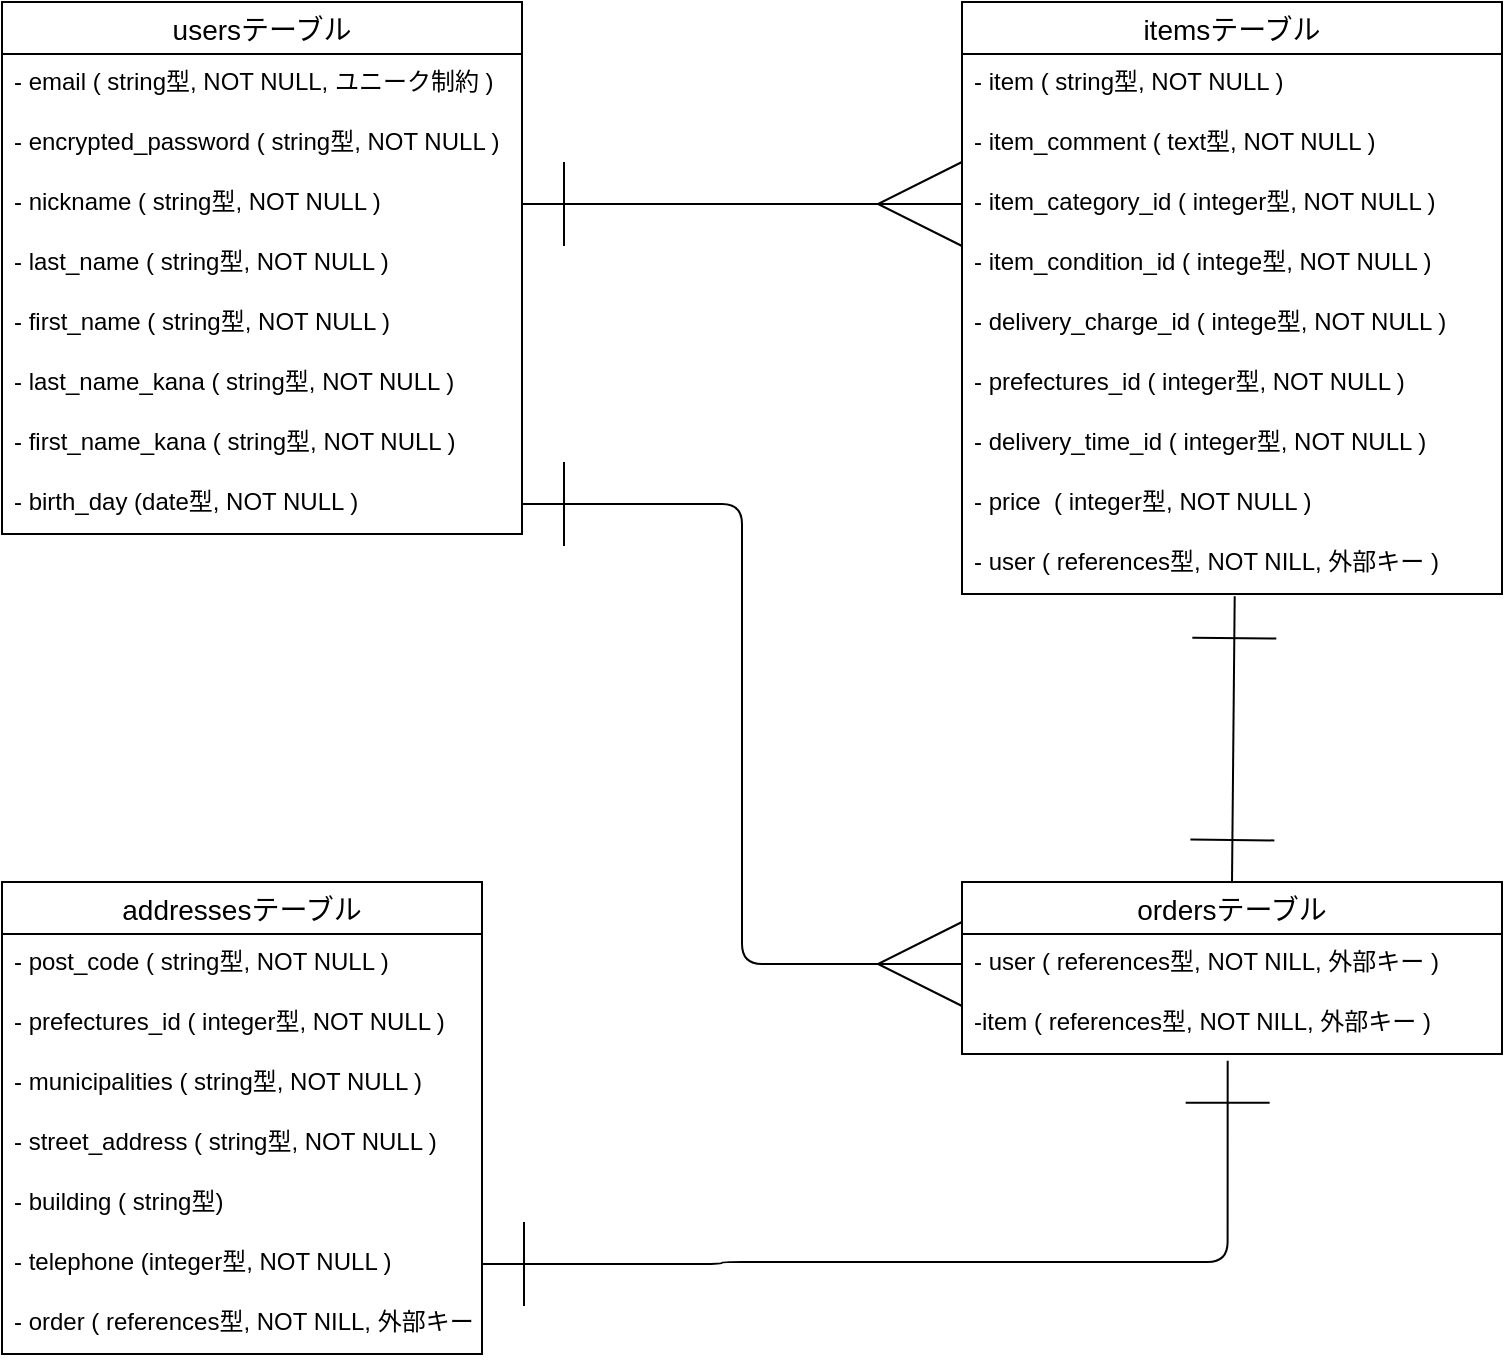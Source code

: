<mxfile>
    <diagram id="GKU--FLQpRv6qIJC1tC3" name="ページ1">
        <mxGraphModel dx="1008" dy="719" grid="1" gridSize="10" guides="1" tooltips="1" connect="1" arrows="1" fold="1" page="1" pageScale="1" pageWidth="827" pageHeight="1169" math="0" shadow="0">
            <root>
                <mxCell id="0"/>
                <mxCell id="1" parent="0"/>
                <mxCell id="_oARF5Gy3wuwWYenufbS-1" value="usersテーブル" style="swimlane;fontStyle=0;childLayout=stackLayout;horizontal=1;startSize=26;horizontalStack=0;resizeParent=1;resizeParentMax=0;resizeLast=0;collapsible=1;marginBottom=0;align=center;fontSize=14;" vertex="1" parent="1">
                    <mxGeometry x="40" y="40" width="260" height="266" as="geometry">
                        <mxRectangle x="60" y="40" width="70" height="30" as="alternateBounds"/>
                    </mxGeometry>
                </mxCell>
                <mxCell id="_oARF5Gy3wuwWYenufbS-3" value="- email ( string型, NOT NULL, ユニーク制約 )" style="text;strokeColor=none;fillColor=none;spacingLeft=4;spacingRight=4;overflow=hidden;rotatable=0;points=[[0,0.5],[1,0.5]];portConstraint=eastwest;fontSize=12;" vertex="1" parent="_oARF5Gy3wuwWYenufbS-1">
                    <mxGeometry y="26" width="260" height="30" as="geometry"/>
                </mxCell>
                <mxCell id="_oARF5Gy3wuwWYenufbS-8" value="- encrypted_password ( string型, NOT NULL )" style="text;strokeColor=none;fillColor=none;spacingLeft=4;spacingRight=4;overflow=hidden;rotatable=0;points=[[0,0.5],[1,0.5]];portConstraint=eastwest;fontSize=12;" vertex="1" parent="_oARF5Gy3wuwWYenufbS-1">
                    <mxGeometry y="56" width="260" height="30" as="geometry"/>
                </mxCell>
                <mxCell id="_oARF5Gy3wuwWYenufbS-2" value="- nickname ( string型, NOT NULL )" style="text;strokeColor=none;fillColor=none;spacingLeft=4;spacingRight=4;overflow=hidden;rotatable=0;points=[[0,0.5],[1,0.5]];portConstraint=eastwest;fontSize=12;" vertex="1" parent="_oARF5Gy3wuwWYenufbS-1">
                    <mxGeometry y="86" width="260" height="30" as="geometry"/>
                </mxCell>
                <mxCell id="_oARF5Gy3wuwWYenufbS-6" value="- last_name ( string型, NOT NULL )" style="text;strokeColor=none;fillColor=none;spacingLeft=4;spacingRight=4;overflow=hidden;rotatable=0;points=[[0,0.5],[1,0.5]];portConstraint=eastwest;fontSize=12;" vertex="1" parent="_oARF5Gy3wuwWYenufbS-1">
                    <mxGeometry y="116" width="260" height="30" as="geometry"/>
                </mxCell>
                <mxCell id="_oARF5Gy3wuwWYenufbS-7" value="- first_name ( string型, NOT NULL )" style="text;strokeColor=none;fillColor=none;spacingLeft=4;spacingRight=4;overflow=hidden;rotatable=0;points=[[0,0.5],[1,0.5]];portConstraint=eastwest;fontSize=12;" vertex="1" parent="_oARF5Gy3wuwWYenufbS-1">
                    <mxGeometry y="146" width="260" height="30" as="geometry"/>
                </mxCell>
                <mxCell id="_oARF5Gy3wuwWYenufbS-9" value="- last_name_kana ( string型, NOT NULL )" style="text;strokeColor=none;fillColor=none;spacingLeft=4;spacingRight=4;overflow=hidden;rotatable=0;points=[[0,0.5],[1,0.5]];portConstraint=eastwest;fontSize=12;" vertex="1" parent="_oARF5Gy3wuwWYenufbS-1">
                    <mxGeometry y="176" width="260" height="30" as="geometry"/>
                </mxCell>
                <mxCell id="_oARF5Gy3wuwWYenufbS-12" value="- first_name_kana ( string型, NOT NULL )" style="text;strokeColor=none;fillColor=none;spacingLeft=4;spacingRight=4;overflow=hidden;rotatable=0;points=[[0,0.5],[1,0.5]];portConstraint=eastwest;fontSize=12;" vertex="1" parent="_oARF5Gy3wuwWYenufbS-1">
                    <mxGeometry y="206" width="260" height="30" as="geometry"/>
                </mxCell>
                <mxCell id="_oARF5Gy3wuwWYenufbS-4" value="- birth_day (date型, NOT NULL )" style="text;strokeColor=none;fillColor=none;spacingLeft=4;spacingRight=4;overflow=hidden;rotatable=0;points=[[0,0.5],[1,0.5]];portConstraint=eastwest;fontSize=12;" vertex="1" parent="_oARF5Gy3wuwWYenufbS-1">
                    <mxGeometry y="236" width="260" height="30" as="geometry"/>
                </mxCell>
                <mxCell id="_oARF5Gy3wuwWYenufbS-13" value="itemsテーブル" style="swimlane;fontStyle=0;childLayout=stackLayout;horizontal=1;startSize=26;horizontalStack=0;resizeParent=1;resizeParentMax=0;resizeLast=0;collapsible=1;marginBottom=0;align=center;fontSize=14;" vertex="1" parent="1">
                    <mxGeometry x="520" y="40" width="270" height="296" as="geometry"/>
                </mxCell>
                <mxCell id="_oARF5Gy3wuwWYenufbS-18" value="- item ( string型, NOT NULL )" style="text;strokeColor=none;fillColor=none;spacingLeft=4;spacingRight=4;overflow=hidden;rotatable=0;points=[[0,0.5],[1,0.5]];portConstraint=eastwest;fontSize=12;" vertex="1" parent="_oARF5Gy3wuwWYenufbS-13">
                    <mxGeometry y="26" width="270" height="30" as="geometry"/>
                </mxCell>
                <mxCell id="_oARF5Gy3wuwWYenufbS-21" value="- item_comment ( text型, NOT NULL )" style="text;strokeColor=none;fillColor=none;spacingLeft=4;spacingRight=4;overflow=hidden;rotatable=0;points=[[0,0.5],[1,0.5]];portConstraint=eastwest;fontSize=12;" vertex="1" parent="_oARF5Gy3wuwWYenufbS-13">
                    <mxGeometry y="56" width="270" height="30" as="geometry"/>
                </mxCell>
                <mxCell id="_oARF5Gy3wuwWYenufbS-15" value="- item_category_id ( integer型, NOT NULL )" style="text;strokeColor=none;fillColor=none;spacingLeft=4;spacingRight=4;overflow=hidden;rotatable=0;points=[[0,0.5],[1,0.5]];portConstraint=eastwest;fontSize=12;" vertex="1" parent="_oARF5Gy3wuwWYenufbS-13">
                    <mxGeometry y="86" width="270" height="30" as="geometry"/>
                </mxCell>
                <mxCell id="_oARF5Gy3wuwWYenufbS-19" value="- item_condition_id ( intege型, NOT NULL )" style="text;strokeColor=none;fillColor=none;spacingLeft=4;spacingRight=4;overflow=hidden;rotatable=0;points=[[0,0.5],[1,0.5]];portConstraint=eastwest;fontSize=12;" vertex="1" parent="_oARF5Gy3wuwWYenufbS-13">
                    <mxGeometry y="116" width="270" height="30" as="geometry"/>
                </mxCell>
                <mxCell id="_oARF5Gy3wuwWYenufbS-22" value="- delivery_charge_id ( intege型, NOT NULL )" style="text;strokeColor=none;fillColor=none;spacingLeft=4;spacingRight=4;overflow=hidden;rotatable=0;points=[[0,0.5],[1,0.5]];portConstraint=eastwest;fontSize=12;" vertex="1" parent="_oARF5Gy3wuwWYenufbS-13">
                    <mxGeometry y="146" width="270" height="30" as="geometry"/>
                </mxCell>
                <mxCell id="_oARF5Gy3wuwWYenufbS-20" value="- prefectures_id ( integer型, NOT NULL )" style="text;strokeColor=none;fillColor=none;spacingLeft=4;spacingRight=4;overflow=hidden;rotatable=0;points=[[0,0.5],[1,0.5]];portConstraint=eastwest;fontSize=12;" vertex="1" parent="_oARF5Gy3wuwWYenufbS-13">
                    <mxGeometry y="176" width="270" height="30" as="geometry"/>
                </mxCell>
                <mxCell id="_oARF5Gy3wuwWYenufbS-17" value="- delivery_time_id ( integer型, NOT NULL )" style="text;strokeColor=none;fillColor=none;spacingLeft=4;spacingRight=4;overflow=hidden;rotatable=0;points=[[0,0.5],[1,0.5]];portConstraint=eastwest;fontSize=12;" vertex="1" parent="_oARF5Gy3wuwWYenufbS-13">
                    <mxGeometry y="206" width="270" height="30" as="geometry"/>
                </mxCell>
                <mxCell id="_oARF5Gy3wuwWYenufbS-16" value="- price  ( integer型, NOT NULL )" style="text;strokeColor=none;fillColor=none;spacingLeft=4;spacingRight=4;overflow=hidden;rotatable=0;points=[[0,0.5],[1,0.5]];portConstraint=eastwest;fontSize=12;" vertex="1" parent="_oARF5Gy3wuwWYenufbS-13">
                    <mxGeometry y="236" width="270" height="30" as="geometry"/>
                </mxCell>
                <mxCell id="_oARF5Gy3wuwWYenufbS-31" value="- user ( references型, NOT NILL, 外部キー )" style="text;strokeColor=none;fillColor=none;spacingLeft=4;spacingRight=4;overflow=hidden;rotatable=0;points=[[0,0.5],[1,0.5]];portConstraint=eastwest;fontSize=12;" vertex="1" parent="_oARF5Gy3wuwWYenufbS-13">
                    <mxGeometry y="266" width="270" height="30" as="geometry"/>
                </mxCell>
                <mxCell id="_oARF5Gy3wuwWYenufbS-23" value="addressesテーブル" style="swimlane;fontStyle=0;childLayout=stackLayout;horizontal=1;startSize=26;horizontalStack=0;resizeParent=1;resizeParentMax=0;resizeLast=0;collapsible=1;marginBottom=0;align=center;fontSize=14;" vertex="1" parent="1">
                    <mxGeometry x="40" y="480" width="240" height="236" as="geometry"/>
                </mxCell>
                <mxCell id="_oARF5Gy3wuwWYenufbS-24" value="- post_code ( string型, NOT NULL )" style="text;strokeColor=none;fillColor=none;spacingLeft=4;spacingRight=4;overflow=hidden;rotatable=0;points=[[0,0.5],[1,0.5]];portConstraint=eastwest;fontSize=12;" vertex="1" parent="_oARF5Gy3wuwWYenufbS-23">
                    <mxGeometry y="26" width="240" height="30" as="geometry"/>
                </mxCell>
                <mxCell id="_oARF5Gy3wuwWYenufbS-27" value="- prefectures_id ( integer型, NOT NULL )" style="text;strokeColor=none;fillColor=none;spacingLeft=4;spacingRight=4;overflow=hidden;rotatable=0;points=[[0,0.5],[1,0.5]];portConstraint=eastwest;fontSize=12;" vertex="1" parent="_oARF5Gy3wuwWYenufbS-23">
                    <mxGeometry y="56" width="240" height="30" as="geometry"/>
                </mxCell>
                <mxCell id="_oARF5Gy3wuwWYenufbS-32" value="- municipalities ( string型, NOT NULL )" style="text;strokeColor=none;fillColor=none;spacingLeft=4;spacingRight=4;overflow=hidden;rotatable=0;points=[[0,0.5],[1,0.5]];portConstraint=eastwest;fontSize=12;" vertex="1" parent="_oARF5Gy3wuwWYenufbS-23">
                    <mxGeometry y="86" width="240" height="30" as="geometry"/>
                </mxCell>
                <mxCell id="_oARF5Gy3wuwWYenufbS-28" value="- street_address ( string型, NOT NULL )" style="text;strokeColor=none;fillColor=none;spacingLeft=4;spacingRight=4;overflow=hidden;rotatable=0;points=[[0,0.5],[1,0.5]];portConstraint=eastwest;fontSize=12;" vertex="1" parent="_oARF5Gy3wuwWYenufbS-23">
                    <mxGeometry y="116" width="240" height="30" as="geometry"/>
                </mxCell>
                <mxCell id="_oARF5Gy3wuwWYenufbS-25" value="- building ( string型)" style="text;strokeColor=none;fillColor=none;spacingLeft=4;spacingRight=4;overflow=hidden;rotatable=0;points=[[0,0.5],[1,0.5]];portConstraint=eastwest;fontSize=12;" vertex="1" parent="_oARF5Gy3wuwWYenufbS-23">
                    <mxGeometry y="146" width="240" height="30" as="geometry"/>
                </mxCell>
                <mxCell id="_oARF5Gy3wuwWYenufbS-33" value="- telephone (integer型, NOT NULL )" style="text;strokeColor=none;fillColor=none;spacingLeft=4;spacingRight=4;overflow=hidden;rotatable=0;points=[[0,0.5],[1,0.5]];portConstraint=eastwest;fontSize=12;" vertex="1" parent="_oARF5Gy3wuwWYenufbS-23">
                    <mxGeometry y="176" width="240" height="30" as="geometry"/>
                </mxCell>
                <mxCell id="_oARF5Gy3wuwWYenufbS-73" value="- order ( references型, NOT NILL, 外部キー )" style="text;strokeColor=none;fillColor=none;spacingLeft=4;spacingRight=4;overflow=hidden;rotatable=0;points=[[0,0.5],[1,0.5]];portConstraint=eastwest;fontSize=12;" vertex="1" parent="_oARF5Gy3wuwWYenufbS-23">
                    <mxGeometry y="206" width="240" height="30" as="geometry"/>
                </mxCell>
                <mxCell id="_oARF5Gy3wuwWYenufbS-51" value="ordersテーブル" style="swimlane;fontStyle=0;childLayout=stackLayout;horizontal=1;startSize=26;horizontalStack=0;resizeParent=1;resizeParentMax=0;resizeLast=0;collapsible=1;marginBottom=0;align=center;fontSize=14;" vertex="1" parent="1">
                    <mxGeometry x="520" y="480" width="270" height="86" as="geometry"/>
                </mxCell>
                <mxCell id="_oARF5Gy3wuwWYenufbS-52" value="- user ( references型, NOT NILL, 外部キー )" style="text;strokeColor=none;fillColor=none;spacingLeft=4;spacingRight=4;overflow=hidden;rotatable=0;points=[[0,0.5],[1,0.5]];portConstraint=eastwest;fontSize=12;" vertex="1" parent="_oARF5Gy3wuwWYenufbS-51">
                    <mxGeometry y="26" width="270" height="30" as="geometry"/>
                </mxCell>
                <mxCell id="_oARF5Gy3wuwWYenufbS-70" value="-item ( references型, NOT NILL, 外部キー )" style="text;strokeColor=none;fillColor=none;spacingLeft=4;spacingRight=4;overflow=hidden;rotatable=0;points=[[0,0.5],[1,0.5]];portConstraint=eastwest;fontSize=12;" vertex="1" parent="_oARF5Gy3wuwWYenufbS-51">
                    <mxGeometry y="56" width="270" height="30" as="geometry"/>
                </mxCell>
                <mxCell id="_oARF5Gy3wuwWYenufbS-74" style="edgeStyle=orthogonalEdgeStyle;html=1;exitX=1;exitY=0.5;exitDx=0;exitDy=0;entryX=0;entryY=0.5;entryDx=0;entryDy=0;strokeColor=default;strokeWidth=1;startArrow=ERone;startFill=0;endArrow=ERmany;endFill=0;startSize=40;endSize=40;" edge="1" parent="1" source="_oARF5Gy3wuwWYenufbS-2" target="_oARF5Gy3wuwWYenufbS-15">
                    <mxGeometry relative="1" as="geometry"/>
                </mxCell>
                <mxCell id="_oARF5Gy3wuwWYenufbS-75" style="edgeStyle=orthogonalEdgeStyle;html=1;exitX=1;exitY=0.5;exitDx=0;exitDy=0;entryX=0;entryY=0.5;entryDx=0;entryDy=0;strokeColor=default;strokeWidth=1;startArrow=ERone;startFill=0;endArrow=ERmany;endFill=0;startSize=40;endSize=40;" edge="1" parent="1" source="_oARF5Gy3wuwWYenufbS-4" target="_oARF5Gy3wuwWYenufbS-52">
                    <mxGeometry relative="1" as="geometry"/>
                </mxCell>
                <mxCell id="_oARF5Gy3wuwWYenufbS-77" style="edgeStyle=none;html=1;exitX=0.505;exitY=1.037;exitDx=0;exitDy=0;entryX=0.5;entryY=0;entryDx=0;entryDy=0;strokeColor=default;strokeWidth=1;startArrow=ERone;startFill=0;endArrow=ERone;endFill=0;startSize=40;endSize=40;exitPerimeter=0;" edge="1" parent="1" source="_oARF5Gy3wuwWYenufbS-31" target="_oARF5Gy3wuwWYenufbS-51">
                    <mxGeometry relative="1" as="geometry"/>
                </mxCell>
                <mxCell id="_oARF5Gy3wuwWYenufbS-78" style="edgeStyle=orthogonalEdgeStyle;html=1;exitX=1;exitY=0.5;exitDx=0;exitDy=0;entryX=0.492;entryY=1.111;entryDx=0;entryDy=0;entryPerimeter=0;strokeColor=default;strokeWidth=1;startArrow=ERone;startFill=0;endArrow=ERone;endFill=0;startSize=40;endSize=40;" edge="1" parent="1" source="_oARF5Gy3wuwWYenufbS-33" target="_oARF5Gy3wuwWYenufbS-70">
                    <mxGeometry relative="1" as="geometry">
                        <Array as="points">
                            <mxPoint x="400" y="671"/>
                            <mxPoint x="653" y="670"/>
                        </Array>
                    </mxGeometry>
                </mxCell>
            </root>
        </mxGraphModel>
    </diagram>
</mxfile>